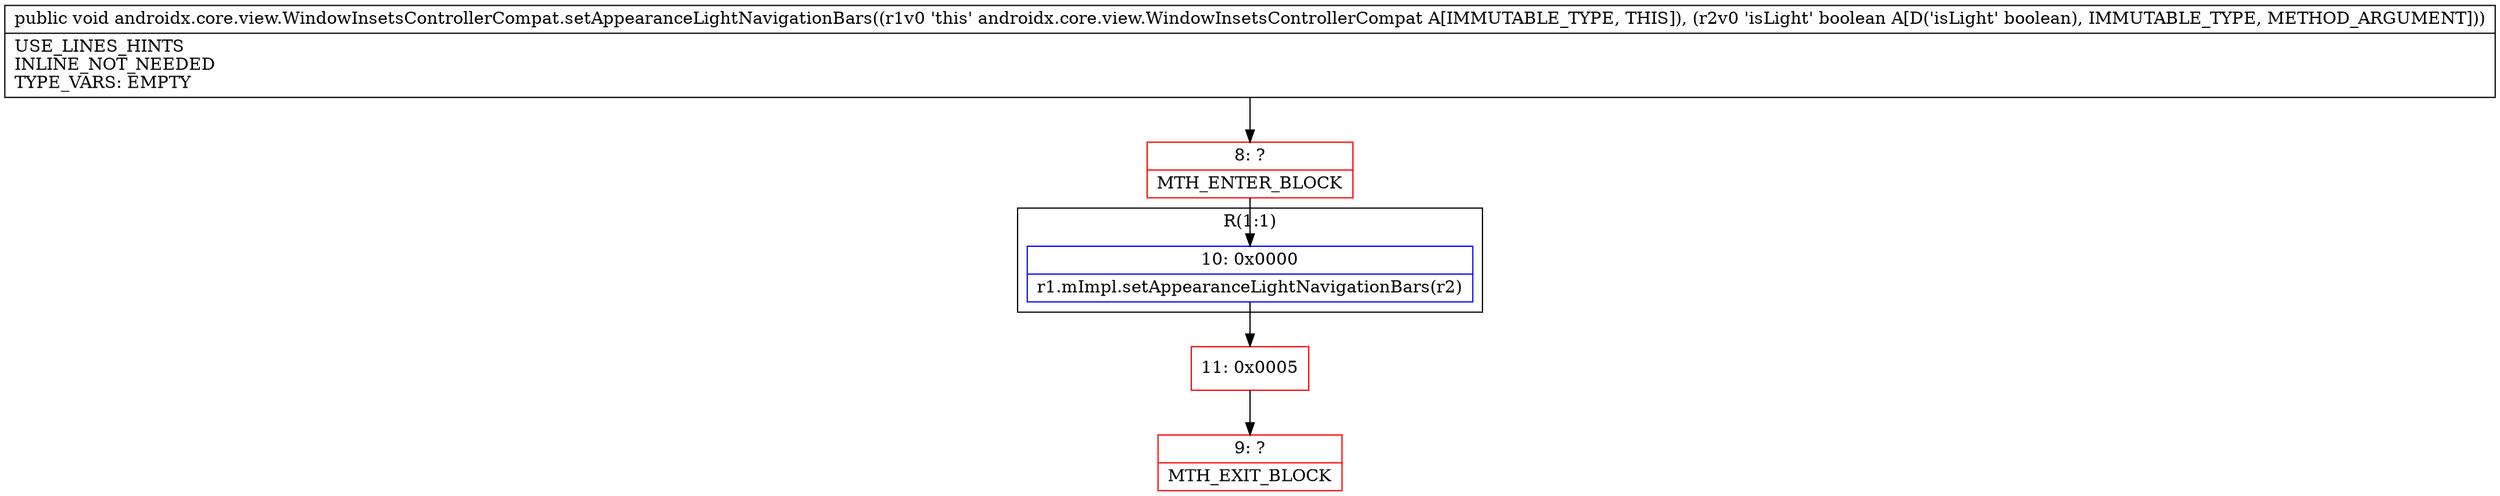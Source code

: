 digraph "CFG forandroidx.core.view.WindowInsetsControllerCompat.setAppearanceLightNavigationBars(Z)V" {
subgraph cluster_Region_2058281965 {
label = "R(1:1)";
node [shape=record,color=blue];
Node_10 [shape=record,label="{10\:\ 0x0000|r1.mImpl.setAppearanceLightNavigationBars(r2)\l}"];
}
Node_8 [shape=record,color=red,label="{8\:\ ?|MTH_ENTER_BLOCK\l}"];
Node_11 [shape=record,color=red,label="{11\:\ 0x0005}"];
Node_9 [shape=record,color=red,label="{9\:\ ?|MTH_EXIT_BLOCK\l}"];
MethodNode[shape=record,label="{public void androidx.core.view.WindowInsetsControllerCompat.setAppearanceLightNavigationBars((r1v0 'this' androidx.core.view.WindowInsetsControllerCompat A[IMMUTABLE_TYPE, THIS]), (r2v0 'isLight' boolean A[D('isLight' boolean), IMMUTABLE_TYPE, METHOD_ARGUMENT]))  | USE_LINES_HINTS\lINLINE_NOT_NEEDED\lTYPE_VARS: EMPTY\l}"];
MethodNode -> Node_8;Node_10 -> Node_11;
Node_8 -> Node_10;
Node_11 -> Node_9;
}

